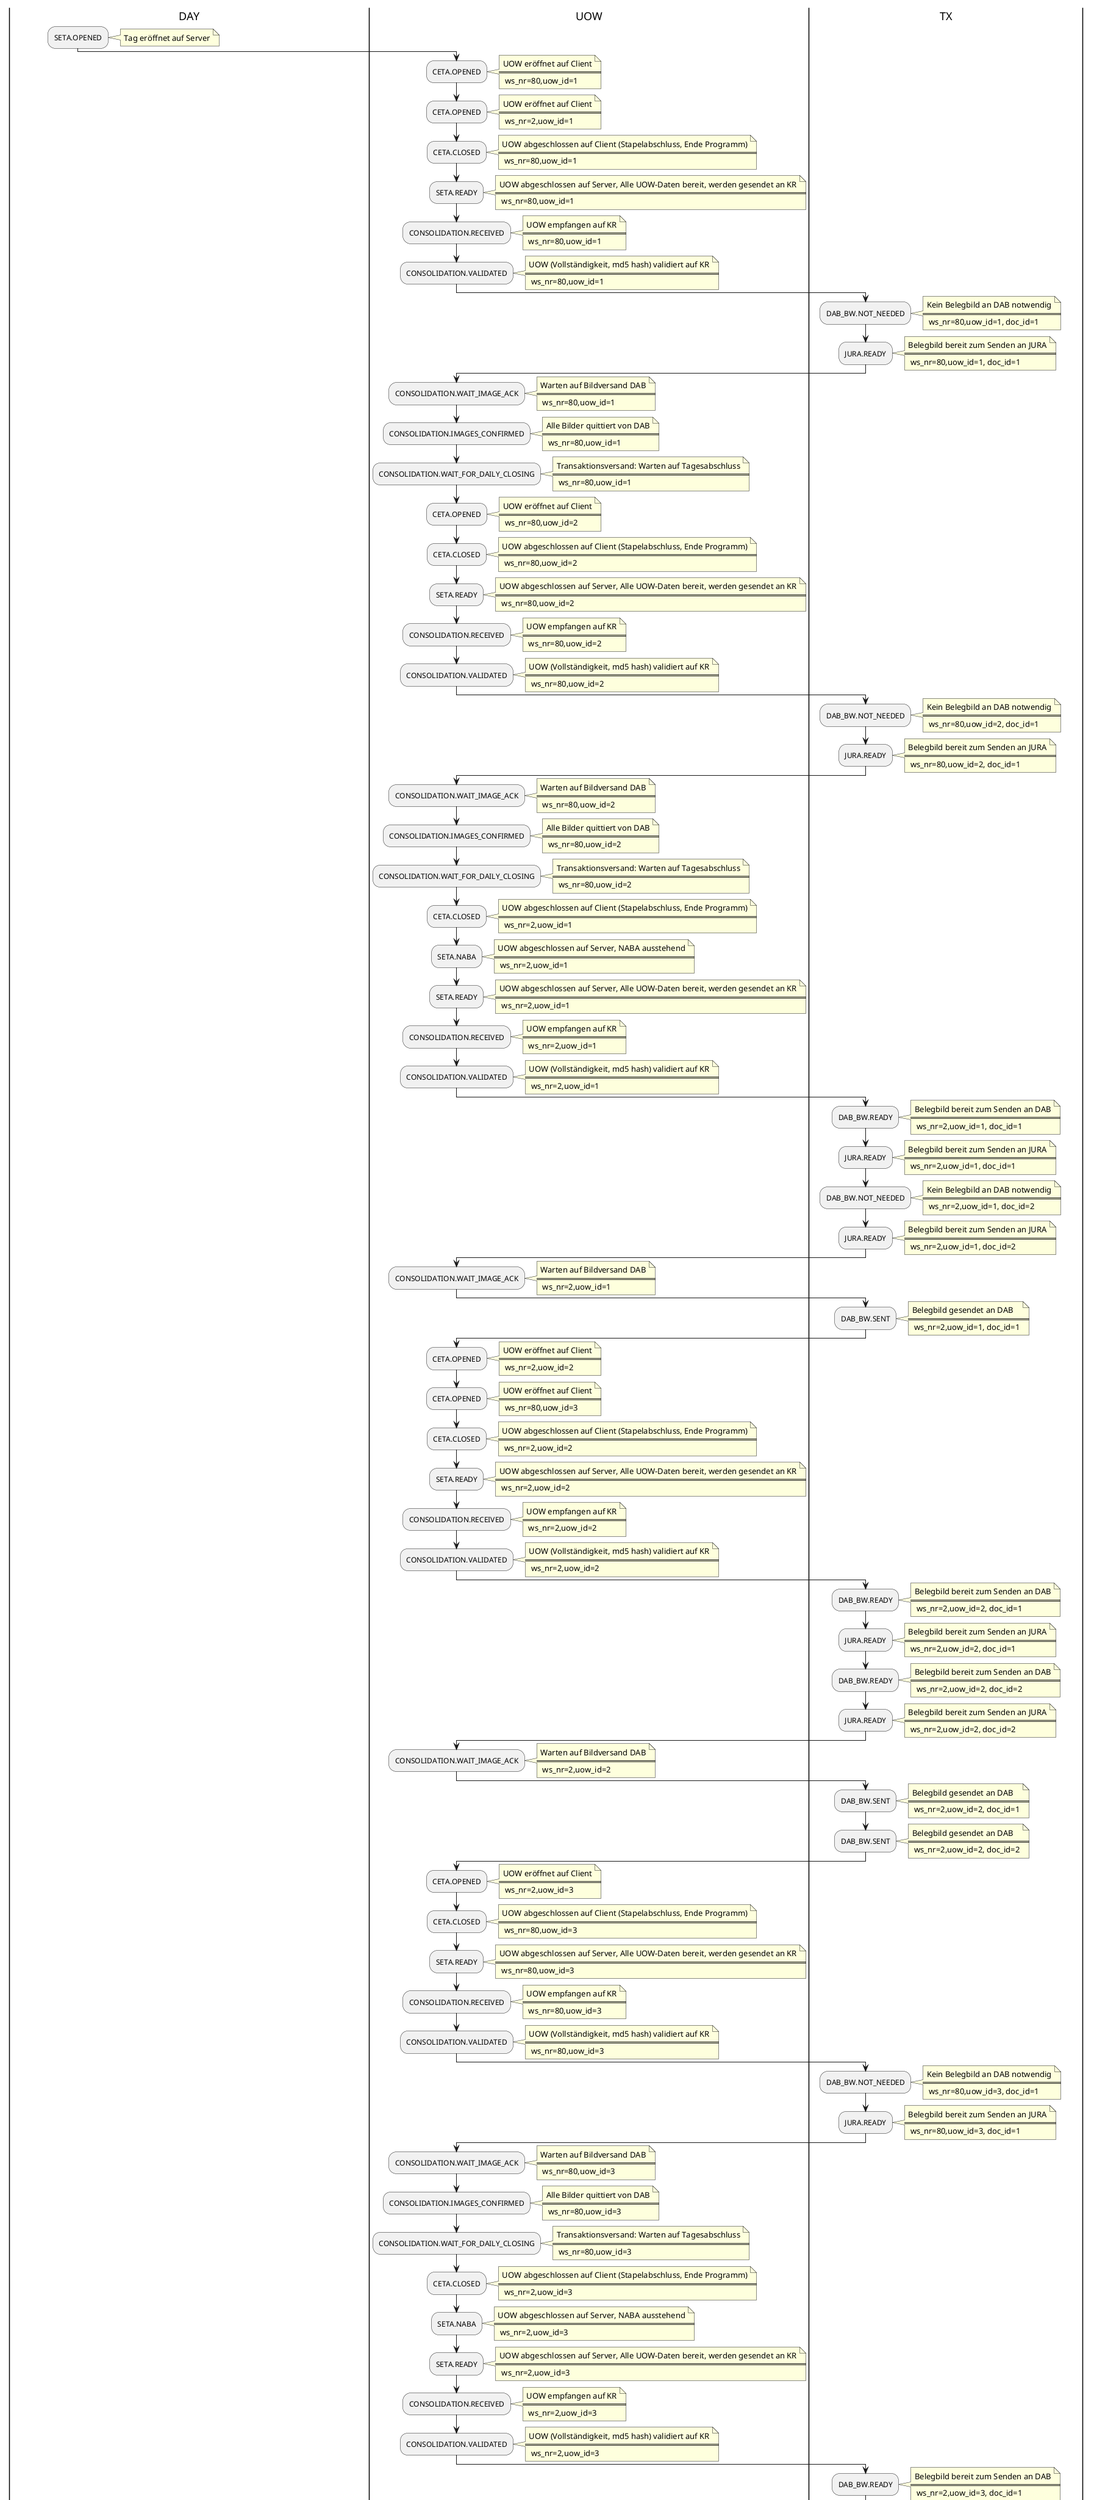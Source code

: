 @startuml
|DAY|
:SETA.OPENED;
note right
  Tag eröffnet auf Server
end note
|UOW|
:CETA.OPENED;
note right
  UOW eröffnet auf Client
  ====
   ws_nr=80,uow_id=1
end note
|UOW|
:CETA.OPENED;
note right
  UOW eröffnet auf Client
  ====
   ws_nr=2,uow_id=1
end note
|UOW|
:CETA.CLOSED;
note right
  UOW abgeschlossen auf Client (Stapelabschluss, Ende Programm)
  ====
   ws_nr=80,uow_id=1
end note
|UOW|
:SETA.READY;
note right
  UOW abgeschlossen auf Server, Alle UOW-Daten bereit, werden gesendet an KR
  ====
   ws_nr=80,uow_id=1
end note
|UOW|
:CONSOLIDATION.RECEIVED;
note right
  UOW empfangen auf KR
  ====
   ws_nr=80,uow_id=1
end note
|UOW|
:CONSOLIDATION.VALIDATED;
note right
  UOW (Vollständigkeit, md5 hash) validiert auf KR
  ====
   ws_nr=80,uow_id=1
end note
|TX|
:DAB_BW.NOT_NEEDED;
note right
  Kein Belegbild an DAB notwendig
  ====
   ws_nr=80,uow_id=1, doc_id=1
end note
|TX|
:JURA.READY;
note right
  Belegbild bereit zum Senden an JURA
  ====
   ws_nr=80,uow_id=1, doc_id=1
end note
|UOW|
:CONSOLIDATION.WAIT_IMAGE_ACK;
note right
  Warten auf Bildversand DAB
  ====
   ws_nr=80,uow_id=1
end note
|UOW|
:CONSOLIDATION.IMAGES_CONFIRMED;
note right
  Alle Bilder quittiert von DAB
  ====
   ws_nr=80,uow_id=1
end note
|UOW|
:CONSOLIDATION.WAIT_FOR_DAILY_CLOSING;
note right
  Transaktionsversand: Warten auf Tagesabschluss
  ====
   ws_nr=80,uow_id=1
end note
|UOW|
:CETA.OPENED;
note right
  UOW eröffnet auf Client
  ====
   ws_nr=80,uow_id=2
end note
|UOW|
:CETA.CLOSED;
note right
  UOW abgeschlossen auf Client (Stapelabschluss, Ende Programm)
  ====
   ws_nr=80,uow_id=2
end note
|UOW|
:SETA.READY;
note right
  UOW abgeschlossen auf Server, Alle UOW-Daten bereit, werden gesendet an KR
  ====
   ws_nr=80,uow_id=2
end note
|UOW|
:CONSOLIDATION.RECEIVED;
note right
  UOW empfangen auf KR
  ====
   ws_nr=80,uow_id=2
end note
|UOW|
:CONSOLIDATION.VALIDATED;
note right
  UOW (Vollständigkeit, md5 hash) validiert auf KR
  ====
   ws_nr=80,uow_id=2
end note
|TX|
:DAB_BW.NOT_NEEDED;
note right
  Kein Belegbild an DAB notwendig
  ====
   ws_nr=80,uow_id=2, doc_id=1
end note
|TX|
:JURA.READY;
note right
  Belegbild bereit zum Senden an JURA
  ====
   ws_nr=80,uow_id=2, doc_id=1
end note
|UOW|
:CONSOLIDATION.WAIT_IMAGE_ACK;
note right
  Warten auf Bildversand DAB
  ====
   ws_nr=80,uow_id=2
end note
|UOW|
:CONSOLIDATION.IMAGES_CONFIRMED;
note right
  Alle Bilder quittiert von DAB
  ====
   ws_nr=80,uow_id=2
end note
|UOW|
:CONSOLIDATION.WAIT_FOR_DAILY_CLOSING;
note right
  Transaktionsversand: Warten auf Tagesabschluss
  ====
   ws_nr=80,uow_id=2
end note
|UOW|
:CETA.CLOSED;
note right
  UOW abgeschlossen auf Client (Stapelabschluss, Ende Programm)
  ====
   ws_nr=2,uow_id=1
end note
|UOW|
:SETA.NABA;
note right
  UOW abgeschlossen auf Server, NABA ausstehend
  ====
   ws_nr=2,uow_id=1
end note
|UOW|
:SETA.READY;
note right
  UOW abgeschlossen auf Server, Alle UOW-Daten bereit, werden gesendet an KR
  ====
   ws_nr=2,uow_id=1
end note
|UOW|
:CONSOLIDATION.RECEIVED;
note right
  UOW empfangen auf KR
  ====
   ws_nr=2,uow_id=1
end note
|UOW|
:CONSOLIDATION.VALIDATED;
note right
  UOW (Vollständigkeit, md5 hash) validiert auf KR
  ====
   ws_nr=2,uow_id=1
end note
|TX|
:DAB_BW.READY;
note right
  Belegbild bereit zum Senden an DAB
  ====
   ws_nr=2,uow_id=1, doc_id=1
end note
|TX|
:JURA.READY;
note right
  Belegbild bereit zum Senden an JURA
  ====
   ws_nr=2,uow_id=1, doc_id=1
end note
|TX|
:DAB_BW.NOT_NEEDED;
note right
  Kein Belegbild an DAB notwendig
  ====
   ws_nr=2,uow_id=1, doc_id=2
end note
|TX|
:JURA.READY;
note right
  Belegbild bereit zum Senden an JURA
  ====
   ws_nr=2,uow_id=1, doc_id=2
end note
|UOW|
:CONSOLIDATION.WAIT_IMAGE_ACK;
note right
  Warten auf Bildversand DAB
  ====
   ws_nr=2,uow_id=1
end note
|TX|
:DAB_BW.SENT;
note right
  Belegbild gesendet an DAB
  ====
   ws_nr=2,uow_id=1, doc_id=1
end note
|UOW|
:CETA.OPENED;
note right
  UOW eröffnet auf Client
  ====
   ws_nr=2,uow_id=2
end note
|UOW|
:CETA.OPENED;
note right
  UOW eröffnet auf Client
  ====
   ws_nr=80,uow_id=3
end note
|UOW|
:CETA.CLOSED;
note right
  UOW abgeschlossen auf Client (Stapelabschluss, Ende Programm)
  ====
   ws_nr=2,uow_id=2
end note
|UOW|
:SETA.READY;
note right
  UOW abgeschlossen auf Server, Alle UOW-Daten bereit, werden gesendet an KR
  ====
   ws_nr=2,uow_id=2
end note
|UOW|
:CONSOLIDATION.RECEIVED;
note right
  UOW empfangen auf KR
  ====
   ws_nr=2,uow_id=2
end note
|UOW|
:CONSOLIDATION.VALIDATED;
note right
  UOW (Vollständigkeit, md5 hash) validiert auf KR
  ====
   ws_nr=2,uow_id=2
end note
|TX|
:DAB_BW.READY;
note right
  Belegbild bereit zum Senden an DAB
  ====
   ws_nr=2,uow_id=2, doc_id=1
end note
|TX|
:JURA.READY;
note right
  Belegbild bereit zum Senden an JURA
  ====
   ws_nr=2,uow_id=2, doc_id=1
end note
|TX|
:DAB_BW.READY;
note right
  Belegbild bereit zum Senden an DAB
  ====
   ws_nr=2,uow_id=2, doc_id=2
end note
|TX|
:JURA.READY;
note right
  Belegbild bereit zum Senden an JURA
  ====
   ws_nr=2,uow_id=2, doc_id=2
end note
|UOW|
:CONSOLIDATION.WAIT_IMAGE_ACK;
note right
  Warten auf Bildversand DAB
  ====
   ws_nr=2,uow_id=2
end note
|TX|
:DAB_BW.SENT;
note right
  Belegbild gesendet an DAB
  ====
   ws_nr=2,uow_id=2, doc_id=1
end note
|TX|
:DAB_BW.SENT;
note right
  Belegbild gesendet an DAB
  ====
   ws_nr=2,uow_id=2, doc_id=2
end note
|UOW|
:CETA.OPENED;
note right
  UOW eröffnet auf Client
  ====
   ws_nr=2,uow_id=3
end note
|UOW|
:CETA.CLOSED;
note right
  UOW abgeschlossen auf Client (Stapelabschluss, Ende Programm)
  ====
   ws_nr=80,uow_id=3
end note
|UOW|
:SETA.READY;
note right
  UOW abgeschlossen auf Server, Alle UOW-Daten bereit, werden gesendet an KR
  ====
   ws_nr=80,uow_id=3
end note
|UOW|
:CONSOLIDATION.RECEIVED;
note right
  UOW empfangen auf KR
  ====
   ws_nr=80,uow_id=3
end note
|UOW|
:CONSOLIDATION.VALIDATED;
note right
  UOW (Vollständigkeit, md5 hash) validiert auf KR
  ====
   ws_nr=80,uow_id=3
end note
|TX|
:DAB_BW.NOT_NEEDED;
note right
  Kein Belegbild an DAB notwendig
  ====
   ws_nr=80,uow_id=3, doc_id=1
end note
|TX|
:JURA.READY;
note right
  Belegbild bereit zum Senden an JURA
  ====
   ws_nr=80,uow_id=3, doc_id=1
end note
|UOW|
:CONSOLIDATION.WAIT_IMAGE_ACK;
note right
  Warten auf Bildversand DAB
  ====
   ws_nr=80,uow_id=3
end note
|UOW|
:CONSOLIDATION.IMAGES_CONFIRMED;
note right
  Alle Bilder quittiert von DAB
  ====
   ws_nr=80,uow_id=3
end note
|UOW|
:CONSOLIDATION.WAIT_FOR_DAILY_CLOSING;
note right
  Transaktionsversand: Warten auf Tagesabschluss
  ====
   ws_nr=80,uow_id=3
end note
|UOW|
:CETA.CLOSED;
note right
  UOW abgeschlossen auf Client (Stapelabschluss, Ende Programm)
  ====
   ws_nr=2,uow_id=3
end note
|UOW|
:SETA.NABA;
note right
  UOW abgeschlossen auf Server, NABA ausstehend
  ====
   ws_nr=2,uow_id=3
end note
|UOW|
:SETA.READY;
note right
  UOW abgeschlossen auf Server, Alle UOW-Daten bereit, werden gesendet an KR
  ====
   ws_nr=2,uow_id=3
end note
|UOW|
:CONSOLIDATION.RECEIVED;
note right
  UOW empfangen auf KR
  ====
   ws_nr=2,uow_id=3
end note
|UOW|
:CONSOLIDATION.VALIDATED;
note right
  UOW (Vollständigkeit, md5 hash) validiert auf KR
  ====
   ws_nr=2,uow_id=3
end note
|TX|
:DAB_BW.READY;
note right
  Belegbild bereit zum Senden an DAB
  ====
   ws_nr=2,uow_id=3, doc_id=1
end note
|TX|
:JURA.READY;
note right
  Belegbild bereit zum Senden an JURA
  ====
   ws_nr=2,uow_id=3, doc_id=1
end note
|TX|
:DAB_BW.READY;
note right
  Belegbild bereit zum Senden an DAB
  ====
   ws_nr=2,uow_id=3, doc_id=2
end note
|TX|
:JURA.READY;
note right
  Belegbild bereit zum Senden an JURA
  ====
   ws_nr=2,uow_id=3, doc_id=2
end note
|UOW|
:CONSOLIDATION.WAIT_IMAGE_ACK;
note right
  Warten auf Bildversand DAB
  ====
   ws_nr=2,uow_id=3
end note
|TX|
:DAB_BW.SENT;
note right
  Belegbild gesendet an DAB
  ====
   ws_nr=2,uow_id=3, doc_id=1
end note
|TX|
:DAB_BW.SENT;
note right
  Belegbild gesendet an DAB
  ====
   ws_nr=2,uow_id=3, doc_id=2
end note
|UOW|
:CETA.OPENED;
note right
  UOW eröffnet auf Client
  ====
   ws_nr=2,uow_id=4
end note
|UOW|
:CETA.OPENED;
note right
  UOW eröffnet auf Client
  ====
   ws_nr=2,uow_id=301
end note
|UOW|
:CETA.CLOSED;
note right
  UOW abgeschlossen auf Client (Stapelabschluss, Ende Programm)
  ====
   ws_nr=2,uow_id=501
end note
|UOW|
:CETA.OPENED;
note right
  UOW eröffnet auf Client
  ====
   ws_nr=2,uow_id=501
end note
|UOW|
:SETA.READY;
note right
  UOW abgeschlossen auf Server, Alle UOW-Daten bereit, werden gesendet an KR
  ====
   ws_nr=2,uow_id=501
end note
|UOW|
:CONSOLIDATION.RECEIVED;
note right
  UOW empfangen auf KR
  ====
   ws_nr=2,uow_id=501
end note
|UOW|
:CONSOLIDATION.VALIDATED;
note right
  UOW (Vollständigkeit, md5 hash) validiert auf KR
  ====
   ws_nr=2,uow_id=501
end note
|TX|
:DAB_URGENT_BW.READY;
note right
  Belegbild bereit zum Senden an DAB
  ====
   ws_nr=2,uow_id=501, doc_id=2
end note
|TX|
:DAB_URGENT_GRAY.READY;
note right
  Belegbild bereit zum Senden an DAB
  ====
   ws_nr=2,uow_id=501, doc_id=2
end note
|TX|
:JURA.READY;
note right
  Belegbild bereit zum Senden an JURA
  ====
   ws_nr=2,uow_id=501, doc_id=2
end note
|UOW|
:CONSOLIDATION.WAIT_IMAGE_ACK;
note right
  Warten auf Bildversand DAB
  ====
   ws_nr=2,uow_id=501
end note
|TX|
:DAB_URGENT_BW.SENT;
note right
  Belegbild gesendet an DAB
  ====
   ws_nr=2,uow_id=501, doc_id=2
end note
|TX|
:DAB_URGENT_GRAY.SENT;
note right
  Belegbild gesendet an DAB
  ====
   ws_nr=2,uow_id=501, doc_id=2
end note
|UOW|
:CETA.CLOSED;
note right
  UOW abgeschlossen auf Client (Stapelabschluss, Ende Programm)
  ====
   ws_nr=2,uow_id=4
end note
|UOW|
:CETA.CLOSED;
note right
  UOW abgeschlossen auf Client (Stapelabschluss, Ende Programm)
  ====
   ws_nr=2,uow_id=301
end note
|UOW|
:SETA.READY;
note right
  UOW abgeschlossen auf Server, Alle UOW-Daten bereit, werden gesendet an KR
  ====
   ws_nr=2,uow_id=4
end note
|UOW|
:SETA.READY;
note right
  UOW abgeschlossen auf Server, Alle UOW-Daten bereit, werden gesendet an KR
  ====
   ws_nr=2,uow_id=301
end note
|UOW|
:CONSOLIDATION.RECEIVED;
note right
  UOW empfangen auf KR
  ====
   ws_nr=2,uow_id=4
end note
|UOW|
:CONSOLIDATION.RECEIVED;
note right
  UOW empfangen auf KR
  ====
   ws_nr=2,uow_id=301
end note
|UOW|
:CONSOLIDATION.VALIDATED;
note right
  UOW (Vollständigkeit, md5 hash) validiert auf KR
  ====
   ws_nr=2,uow_id=4
end note
|UOW|
:CONSOLIDATION.VALIDATED;
note right
  UOW (Vollständigkeit, md5 hash) validiert auf KR
  ====
   ws_nr=2,uow_id=301
end note
|TX|
:DAB_BW.READY;
note right
  Belegbild bereit zum Senden an DAB
  ====
   ws_nr=2,uow_id=4, doc_id=1
end note
|TX|
:JURA.READY;
note right
  Belegbild bereit zum Senden an JURA
  ====
   ws_nr=2,uow_id=4, doc_id=1
end note
|TX|
:DAB_BW.READY;
note right
  Belegbild bereit zum Senden an DAB
  ====
   ws_nr=2,uow_id=4, doc_id=2
end note
|TX|
:JURA.READY;
note right
  Belegbild bereit zum Senden an JURA
  ====
   ws_nr=2,uow_id=4, doc_id=2
end note
|UOW|
:CONSOLIDATION.WAIT_IMAGE_ACK;
note right
  Warten auf Bildversand DAB
  ====
   ws_nr=2,uow_id=4
end note
|TX|
:DAB_BW.READY;
note right
  Belegbild bereit zum Senden an DAB
  ====
   ws_nr=2,uow_id=301, doc_id=2
end note
|TX|
:DAB_GRAY.READY;
note right
  Belegbild bereit zum Senden an DAB
  ====
   ws_nr=2,uow_id=301, doc_id=2
end note
|TX|
:JURA.NOT_NEEDED;
note right
  Kein Belegbild an JURA notwendig
  ====
   ws_nr=2,uow_id=301, doc_id=2
end note
|UOW|
:CONSOLIDATION.WAIT_IMAGE_ACK;
note right
  Warten auf Bildversand DAB
  ====
   ws_nr=2,uow_id=301
end note
|TX|
:DAB_GRAY.SENT;
note right
  Belegbild gesendet an DAB
  ====
   ws_nr=2,uow_id=301, doc_id=2
end note
|TX|
:DAB_BW.SENT;
note right
  Belegbild gesendet an DAB
  ====
   ws_nr=2,uow_id=4, doc_id=1
end note
|TX|
:DAB_BW.SENT;
note right
  Belegbild gesendet an DAB
  ====
   ws_nr=2,uow_id=4, doc_id=2
end note
|TX|
:DAB_BW.SENT;
note right
  Belegbild gesendet an DAB
  ====
   ws_nr=2,uow_id=301, doc_id=2
end note
|UOW|
:SETA.OPENED;
note right
  UOW eröffnet auf Server
  ====
   ws_nr=2,uow_id=701
end note
|UOW|
:CETA.OPENED;
note right
  UOW eröffnet auf Client
  ====
   ws_nr=80,uow_id=4
end note
|UOW|
:CETA.OPENED;
note right
  UOW eröffnet auf Client
  ====
   ws_nr=2,uow_id=5
end note
|TX|
:DAB_URGENT_BW.ACKD;
note right
  Belegbild von DAB quittiert
  ====
   ws_nr=2,uow_id=501, doc_id=2
end note
|TX|
:DAB_URGENT_GRAY.ACKD;
note right
  Belegbild von DAB quittiert
  ====
   ws_nr=2,uow_id=501, doc_id=2
end note
|UOW|
:CONSOLIDATION.IMAGES_CONFIRMED;
note right
  Alle Bilder quittiert von DAB
  ====
   ws_nr=2,uow_id=501
end note
|UOW|
:CONSOLIDATION.CREATE_PAYMENTS;
note right
  Bereit für Transaktionsversand ISYMV/FORZA
  ====
   ws_nr=2,uow_id=501
end note
|UOW|
:ISYMV.SEND_UOW;
note right
  Payments für UOW bereit zum Senden
  ====
   ws_nr=2,uow_id=501
end note
|UOW|
:CONSOLIDATION.WAIT_FOR_PAYMENT_ACK;
note right
  Warten auf Quittierung von FORZA / ISYMV
  ====
   ws_nr=2,uow_id=501
end note
|UOW|
:CETA.OPENED;
note right
  UOW eröffnet auf Client
  ====
   ws_nr=2,uow_id=302
end note
|TX|
:DAB_BW.ACKD;
note right
  Belegbild von DAB quittiert
  ====
   ws_nr=2,uow_id=2, doc_id=1
end note
|TX|
:DAB_BW.ACKD;
note right
  Belegbild von DAB quittiert
  ====
   ws_nr=2,uow_id=2, doc_id=1
end note
|TX|
:DAB_BW.ACKD;
note right
  Belegbild von DAB quittiert
  ====
   ws_nr=2,uow_id=2, doc_id=2
end note
|TX|
:DAB_BW.ACKD;
note right
  Belegbild von DAB quittiert
  ====
   ws_nr=2,uow_id=2, doc_id=2
end note
|TX|
:DAB_BW.ACKD;
note right
  Belegbild von DAB quittiert
  ====
   ws_nr=2,uow_id=301, doc_id=2
end note
|TX|
:DAB_BW.ACKD;
note right
  Belegbild von DAB quittiert
  ====
   ws_nr=2,uow_id=301, doc_id=2
end note
|TX|
:DAB_BW.ACKD;
note right
  Belegbild von DAB quittiert
  ====
   ws_nr=2,uow_id=4, doc_id=1
end note
|TX|
:DAB_BW.ACKD;
note right
  Belegbild von DAB quittiert
  ====
   ws_nr=2,uow_id=4, doc_id=1
end note
|TX|
:DAB_BW.ACKD;
note right
  Belegbild von DAB quittiert
  ====
   ws_nr=2,uow_id=4, doc_id=2
end note
|TX|
:DAB_BW.ACKD;
note right
  Belegbild von DAB quittiert
  ====
   ws_nr=2,uow_id=4, doc_id=2
end note
|TX|
:DAB_GRAY.ACKD;
note right
  Belegbild von DAB quittiert
  ====
   ws_nr=2,uow_id=301, doc_id=2
end note
|TX|
:DAB_BW.ACKD;
note right
  Belegbild von DAB quittiert
  ====
   ws_nr=2,uow_id=3, doc_id=1
end note
|TX|
:DAB_BW.ACKD;
note right
  Belegbild von DAB quittiert
  ====
   ws_nr=2,uow_id=3, doc_id=1
end note
|TX|
:DAB_BW.ACKD;
note right
  Belegbild von DAB quittiert
  ====
   ws_nr=2,uow_id=3, doc_id=2
end note
|TX|
:DAB_BW.ACKD;
note right
  Belegbild von DAB quittiert
  ====
   ws_nr=2,uow_id=3, doc_id=2
end note
|TX|
:DAB_BW.ACKD;
note right
  Belegbild von DAB quittiert
  ====
   ws_nr=2,uow_id=1, doc_id=1
end note
|TX|
:DAB_BW.ACKD;
note right
  Belegbild von DAB quittiert
  ====
   ws_nr=2,uow_id=1, doc_id=1
end note
|UOW|
:ISYMV.SENT;
note right
  Buchungsfile für UOW verschickt
  ====
   ws_nr=2,uow_id=501
end note
|UOW|
:CONSOLIDATION.IMAGES_CONFIRMED;
note right
  Alle Bilder quittiert von DAB
  ====
   ws_nr=2,uow_id=1
end note
|UOW|
:CONSOLIDATION.WAIT_FOR_DAILY_CLOSING;
note right
  Transaktionsversand: Warten auf Tagesabschluss
  ====
   ws_nr=2,uow_id=1
end note
|UOW|
:CONSOLIDATION.IMAGES_CONFIRMED;
note right
  Alle Bilder quittiert von DAB
  ====
   ws_nr=2,uow_id=2
end note
|UOW|
:CONSOLIDATION.WAIT_FOR_DAILY_CLOSING;
note right
  Transaktionsversand: Warten auf Tagesabschluss
  ====
   ws_nr=2,uow_id=2
end note
|UOW|
:CONSOLIDATION.IMAGES_CONFIRMED;
note right
  Alle Bilder quittiert von DAB
  ====
   ws_nr=2,uow_id=3
end note
|UOW|
:CONSOLIDATION.WAIT_FOR_DAILY_CLOSING;
note right
  Transaktionsversand: Warten auf Tagesabschluss
  ====
   ws_nr=2,uow_id=3
end note
|UOW|
:CONSOLIDATION.IMAGES_CONFIRMED;
note right
  Alle Bilder quittiert von DAB
  ====
   ws_nr=2,uow_id=4
end note
|UOW|
:CONSOLIDATION.WAIT_FOR_DAILY_CLOSING;
note right
  Transaktionsversand: Warten auf Tagesabschluss
  ====
   ws_nr=2,uow_id=4
end note
|UOW|
:CONSOLIDATION.IMAGES_CONFIRMED;
note right
  Alle Bilder quittiert von DAB
  ====
   ws_nr=2,uow_id=301
end note
|UOW|
:CONSOLIDATION.WAIT_FOR_DAILY_CLOSING;
note right
  Transaktionsversand: Warten auf Tagesabschluss
  ====
   ws_nr=2,uow_id=301
end note
|UOW|
:CETA.CLOSED;
note right
  UOW abgeschlossen auf Client (Stapelabschluss, Ende Programm)
  ====
   ws_nr=2,uow_id=502
end note
|UOW|
:CETA.OPENED;
note right
  UOW eröffnet auf Client
  ====
   ws_nr=2,uow_id=502
end note
|UOW|
:SETA.READY;
note right
  UOW abgeschlossen auf Server, Alle UOW-Daten bereit, werden gesendet an KR
  ====
   ws_nr=2,uow_id=502
end note
|UOW|
:CONSOLIDATION.RECEIVED;
note right
  UOW empfangen auf KR
  ====
   ws_nr=2,uow_id=502
end note
|UOW|
:CONSOLIDATION.VALIDATED;
note right
  UOW (Vollständigkeit, md5 hash) validiert auf KR
  ====
   ws_nr=2,uow_id=502
end note
|TX|
:DAB_URGENT_BW.READY;
note right
  Belegbild bereit zum Senden an DAB
  ====
   ws_nr=2,uow_id=502, doc_id=2
end note
|TX|
:DAB_URGENT_GRAY.READY;
note right
  Belegbild bereit zum Senden an DAB
  ====
   ws_nr=2,uow_id=502, doc_id=2
end note
|TX|
:JURA.READY;
note right
  Belegbild bereit zum Senden an JURA
  ====
   ws_nr=2,uow_id=502, doc_id=2
end note
|UOW|
:CONSOLIDATION.WAIT_IMAGE_ACK;
note right
  Warten auf Bildversand DAB
  ====
   ws_nr=2,uow_id=502
end note
|TX|
:DAB_URGENT_BW.SENT;
note right
  Belegbild gesendet an DAB
  ====
   ws_nr=2,uow_id=502, doc_id=2
end note
|TX|
:DAB_URGENT_GRAY.SENT;
note right
  Belegbild gesendet an DAB
  ====
   ws_nr=2,uow_id=502, doc_id=2
end note
|TX|
:DAB_URGENT_BW.ACKD;
note right
  Belegbild von DAB quittiert
  ====
   ws_nr=2,uow_id=502, doc_id=2
end note
|TX|
:DAB_URGENT_GRAY.ACKD;
note right
  Belegbild von DAB quittiert
  ====
   ws_nr=2,uow_id=502, doc_id=2
end note
|UOW|
:CONSOLIDATION.IMAGES_CONFIRMED;
note right
  Alle Bilder quittiert von DAB
  ====
   ws_nr=2,uow_id=502
end note
|UOW|
:CONSOLIDATION.CREATE_PAYMENTS;
note right
  Bereit für Transaktionsversand ISYMV/FORZA
  ====
   ws_nr=2,uow_id=502
end note
|UOW|
:ISYMV.SEND_UOW;
note right
  Payments für UOW bereit zum Senden
  ====
   ws_nr=2,uow_id=502
end note
|UOW|
:CONSOLIDATION.WAIT_FOR_PAYMENT_ACK;
note right
  Warten auf Quittierung von FORZA / ISYMV
  ====
   ws_nr=2,uow_id=502
end note
|UOW|
:ISYMV.SENT;
note right
  Buchungsfile für UOW verschickt
  ====
   ws_nr=2,uow_id=502
end note
|UOW|
:CETA.OPENED;
note right
  UOW eröffnet auf Client
  ====
   ws_nr=2,uow_id=503
end note
|UOW|
:CETA.CLOSED;
note right
  UOW abgeschlossen auf Client (Stapelabschluss, Ende Programm)
  ====
   ws_nr=2,uow_id=503
end note
|UOW|
:SETA.READY;
note right
  UOW abgeschlossen auf Server, Alle UOW-Daten bereit, werden gesendet an KR
  ====
   ws_nr=2,uow_id=503
end note
|UOW|
:CONSOLIDATION.RECEIVED;
note right
  UOW empfangen auf KR
  ====
   ws_nr=2,uow_id=503
end note
|UOW|
:CONSOLIDATION.VALIDATED;
note right
  UOW (Vollständigkeit, md5 hash) validiert auf KR
  ====
   ws_nr=2,uow_id=503
end note
|TX|
:DAB_URGENT_BW.READY;
note right
  Belegbild bereit zum Senden an DAB
  ====
   ws_nr=2,uow_id=503, doc_id=2
end note
|TX|
:DAB_URGENT_GRAY.READY;
note right
  Belegbild bereit zum Senden an DAB
  ====
   ws_nr=2,uow_id=503, doc_id=2
end note
|TX|
:JURA.READY;
note right
  Belegbild bereit zum Senden an JURA
  ====
   ws_nr=2,uow_id=503, doc_id=2
end note
|UOW|
:CONSOLIDATION.WAIT_IMAGE_ACK;
note right
  Warten auf Bildversand DAB
  ====
   ws_nr=2,uow_id=503
end note
|TX|
:DAB_URGENT_BW.SENT;
note right
  Belegbild gesendet an DAB
  ====
   ws_nr=2,uow_id=503, doc_id=2
end note
|TX|
:DAB_URGENT_GRAY.SENT;
note right
  Belegbild gesendet an DAB
  ====
   ws_nr=2,uow_id=503, doc_id=2
end note
|UOW|
:CETA.CLOSED;
note right
  UOW abgeschlossen auf Client (Stapelabschluss, Ende Programm)
  ====
   ws_nr=2,uow_id=5
end note
|TX|
:DAB_URGENT_GRAY.ACKD;
note right
  Belegbild von DAB quittiert
  ====
   ws_nr=2,uow_id=503, doc_id=2
end note
|TX|
:DAB_URGENT_BW.ACKD;
note right
  Belegbild von DAB quittiert
  ====
   ws_nr=2,uow_id=503, doc_id=2
end note
|UOW|
:CONSOLIDATION.IMAGES_CONFIRMED;
note right
  Alle Bilder quittiert von DAB
  ====
   ws_nr=2,uow_id=503
end note
|UOW|
:CONSOLIDATION.CREATE_PAYMENTS;
note right
  Bereit für Transaktionsversand ISYMV/FORZA
  ====
   ws_nr=2,uow_id=503
end note
|UOW|
:ISYMV.SEND_UOW;
note right
  Payments für UOW bereit zum Senden
  ====
   ws_nr=2,uow_id=503
end note
|UOW|
:CONSOLIDATION.WAIT_FOR_PAYMENT_ACK;
note right
  Warten auf Quittierung von FORZA / ISYMV
  ====
   ws_nr=2,uow_id=503
end note
|UOW|
:CETA.CLOSED;
note right
  UOW abgeschlossen auf Client (Stapelabschluss, Ende Programm)
  ====
   ws_nr=2,uow_id=302
end note
|UOW|
:CETA.CLOSED;
note right
  UOW abgeschlossen auf Client (Stapelabschluss, Ende Programm)
  ====
   ws_nr=2,uow_id=701
end note
|UOW|
:ISYMV.SENT;
note right
  Buchungsfile für UOW verschickt
  ====
   ws_nr=2,uow_id=503
end note
|UOW|
:SETA.READY;
note right
  UOW abgeschlossen auf Server, Alle UOW-Daten bereit, werden gesendet an KR
  ====
   ws_nr=2,uow_id=5
end note
|UOW|
:SETA.READY;
note right
  UOW abgeschlossen auf Server, Alle UOW-Daten bereit, werden gesendet an KR
  ====
   ws_nr=2,uow_id=302
end note
|UOW|
:SETA.READY;
note right
  UOW abgeschlossen auf Server, Alle UOW-Daten bereit, werden gesendet an KR
  ====
   ws_nr=2,uow_id=701
end note
|UOW|
:CONSOLIDATION.RECEIVED;
note right
  UOW empfangen auf KR
  ====
   ws_nr=2,uow_id=5
end note
|UOW|
:CONSOLIDATION.RECEIVED;
note right
  UOW empfangen auf KR
  ====
   ws_nr=2,uow_id=302
end note
|UOW|
:CONSOLIDATION.RECEIVED;
note right
  UOW empfangen auf KR
  ====
   ws_nr=2,uow_id=701
end note
|UOW|
:CONSOLIDATION.VALIDATED;
note right
  UOW (Vollständigkeit, md5 hash) validiert auf KR
  ====
   ws_nr=2,uow_id=5
end note
|UOW|
:CONSOLIDATION.VALIDATED;
note right
  UOW (Vollständigkeit, md5 hash) validiert auf KR
  ====
   ws_nr=2,uow_id=302
end note
|UOW|
:CONSOLIDATION.VALIDATED;
note right
  UOW (Vollständigkeit, md5 hash) validiert auf KR
  ====
   ws_nr=2,uow_id=701
end note
|TX|
:DAB_BW.NOT_NEEDED;
note right
  Kein Belegbild an DAB notwendig
  ====
   ws_nr=2,uow_id=5, doc_id=1
end note
|TX|
:JURA.READY;
note right
  Belegbild bereit zum Senden an JURA
  ====
   ws_nr=2,uow_id=5, doc_id=1
end note
|UOW|
:CONSOLIDATION.WAIT_IMAGE_ACK;
note right
  Warten auf Bildversand DAB
  ====
   ws_nr=2,uow_id=5
end note
|TX|
:DAB_BW.READY;
note right
  Belegbild bereit zum Senden an DAB
  ====
   ws_nr=2,uow_id=302, doc_id=2
end note
|TX|
:DAB_GRAY.READY;
note right
  Belegbild bereit zum Senden an DAB
  ====
   ws_nr=2,uow_id=302, doc_id=2
end note
|TX|
:JURA.NOT_NEEDED;
note right
  Kein Belegbild an JURA notwendig
  ====
   ws_nr=2,uow_id=302, doc_id=2
end note
|UOW|
:CONSOLIDATION.WAIT_IMAGE_ACK;
note right
  Warten auf Bildversand DAB
  ====
   ws_nr=2,uow_id=302
end note
|UOW|
:CONSOLIDATION.WAIT_IMAGE_ACK;
note right
  Warten auf Bildversand DAB
  ====
   ws_nr=2,uow_id=701
end note
|TX|
:DAB_GRAY.SENT;
note right
  Belegbild gesendet an DAB
  ====
   ws_nr=2,uow_id=302, doc_id=2
end note
|TX|
:DAB_BW.SENT;
note right
  Belegbild gesendet an DAB
  ====
   ws_nr=2,uow_id=302, doc_id=2
end note
|UOW|
:CONSOLIDATION.IMAGES_CONFIRMED;
note right
  Alle Bilder quittiert von DAB
  ====
   ws_nr=2,uow_id=701
end note
|UOW|
:CONSOLIDATION.WAIT_FOR_DAILY_CLOSING;
note right
  Transaktionsversand: Warten auf Tagesabschluss
  ====
   ws_nr=2,uow_id=701
end note
|TX|
:DAB_BW.ACKD;
note right
  Belegbild von DAB quittiert
  ====
   ws_nr=2,uow_id=302, doc_id=2
end note
|TX|
:DAB_BW.ACKD;
note right
  Belegbild von DAB quittiert
  ====
   ws_nr=2,uow_id=302, doc_id=2
end note
|TX|
:DAB_GRAY.ACKD;
note right
  Belegbild von DAB quittiert
  ====
   ws_nr=2,uow_id=302, doc_id=2
end note
|UOW|
:CONSOLIDATION.IMAGES_CONFIRMED;
note right
  Alle Bilder quittiert von DAB
  ====
   ws_nr=2,uow_id=5
end note
|UOW|
:CONSOLIDATION.WAIT_FOR_DAILY_CLOSING;
note right
  Transaktionsversand: Warten auf Tagesabschluss
  ====
   ws_nr=2,uow_id=5
end note
|UOW|
:CONSOLIDATION.IMAGES_CONFIRMED;
note right
  Alle Bilder quittiert von DAB
  ====
   ws_nr=2,uow_id=302
end note
|UOW|
:CONSOLIDATION.WAIT_FOR_DAILY_CLOSING;
note right
  Transaktionsversand: Warten auf Tagesabschluss
  ====
   ws_nr=2,uow_id=302
end note
|TX|
:JURA.SENT;
note right
  Belegbild an JURA verschickt
  ====
   ws_nr=2,uow_id=1, doc_id=1
end note
|TX|
:JURA.SENT;
note right
  Belegbild an JURA verschickt
  ====
   ws_nr=2,uow_id=1, doc_id=2
end note
|TX|
:JURA.SENT;
note right
  Belegbild an JURA verschickt
  ====
   ws_nr=2,uow_id=2, doc_id=1
end note
|TX|
:JURA.SENT;
note right
  Belegbild an JURA verschickt
  ====
   ws_nr=2,uow_id=2, doc_id=2
end note
|UOW|
:SETA.CLOSED;
note right
  UOW abgeschlossen auf Server
  ====
   ws_nr=80,uow_id=4
end note
|UOW|
:SETA.READY;
note right
  UOW abgeschlossen auf Server, Alle UOW-Daten bereit, werden gesendet an KR
  ====
   ws_nr=80,uow_id=4
end note
|TX|
:JURA.SENT;
note right
  Belegbild an JURA verschickt
  ====
   ws_nr=2,uow_id=3, doc_id=1
end note
|TX|
:JURA.SENT;
note right
  Belegbild an JURA verschickt
  ====
   ws_nr=2,uow_id=3, doc_id=2
end note
|TX|
:JURA.SENT;
note right
  Belegbild an JURA verschickt
  ====
   ws_nr=2,uow_id=4, doc_id=1
end note
|TX|
:JURA.SENT;
note right
  Belegbild an JURA verschickt
  ====
   ws_nr=2,uow_id=4, doc_id=2
end note
|TX|
:JURA.SENT;
note right
  Belegbild an JURA verschickt
  ====
   ws_nr=2,uow_id=5, doc_id=1
end note
|TX|
:JURA.SENT;
note right
  Belegbild an JURA verschickt
  ====
   ws_nr=2,uow_id=501, doc_id=2
end note
|TX|
:JURA.SENT;
note right
  Belegbild an JURA verschickt
  ====
   ws_nr=2,uow_id=502, doc_id=2
end note
|TX|
:JURA.SENT;
note right
  Belegbild an JURA verschickt
  ====
   ws_nr=2,uow_id=503, doc_id=2
end note
|TX|
:JURA.SENT;
note right
  Belegbild an JURA verschickt
  ====
   ws_nr=80,uow_id=1, doc_id=1
end note
|TX|
:JURA.SENT;
note right
  Belegbild an JURA verschickt
  ====
   ws_nr=80,uow_id=2, doc_id=1
end note
|TX|
:JURA.SENT;
note right
  Belegbild an JURA verschickt
  ====
   ws_nr=80,uow_id=3, doc_id=1
end note
|UOW|
:CONSOLIDATION.RECEIVED;
note right
  UOW empfangen auf KR
  ====
   ws_nr=80,uow_id=4
end note
|UOW|
:CONSOLIDATION.VALIDATED;
note right
  UOW (Vollständigkeit, md5 hash) validiert auf KR
  ====
   ws_nr=80,uow_id=4
end note
|TX|
:DAB_BW.READY;
note right
  Belegbild bereit zum Senden an DAB
  ====
   ws_nr=80,uow_id=4, doc_id=1
end note
|TX|
:JURA.READY;
note right
  Belegbild bereit zum Senden an JURA
  ====
   ws_nr=80,uow_id=4, doc_id=1
end note
|TX|
:DAB_BW.READY;
note right
  Belegbild bereit zum Senden an DAB
  ====
   ws_nr=80,uow_id=4, doc_id=2
end note
|TX|
:JURA.READY;
note right
  Belegbild bereit zum Senden an JURA
  ====
   ws_nr=80,uow_id=4, doc_id=2
end note
|UOW|
:CONSOLIDATION.WAIT_IMAGE_ACK;
note right
  Warten auf Bildversand DAB
  ====
   ws_nr=80,uow_id=4
end note
|TX|
:DAB_BW.SENT;
note right
  Belegbild gesendet an DAB
  ====
   ws_nr=80,uow_id=4, doc_id=1
end note
|TX|
:DAB_BW.SENT;
note right
  Belegbild gesendet an DAB
  ====
   ws_nr=80,uow_id=4, doc_id=2
end note
|TX|
:JURA.SENT;
note right
  Belegbild an JURA verschickt
  ====
   ws_nr=80,uow_id=4, doc_id=1
end note
|TX|
:JURA.SENT;
note right
  Belegbild an JURA verschickt
  ====
   ws_nr=80,uow_id=4, doc_id=2
end note
|TX|
:DAB_BW.ACKD;
note right
  Belegbild von DAB quittiert
  ====
   ws_nr=80,uow_id=4, doc_id=1
end note
|TX|
:DAB_BW.ACKD;
note right
  Belegbild von DAB quittiert
  ====
   ws_nr=80,uow_id=4, doc_id=1
end note
|TX|
:DAB_BW.ACKD;
note right
  Belegbild von DAB quittiert
  ====
   ws_nr=80,uow_id=4, doc_id=2
end note
|TX|
:DAB_BW.ACKD;
note right
  Belegbild von DAB quittiert
  ====
   ws_nr=80,uow_id=4, doc_id=2
end note
|UOW|
:CONSOLIDATION.IMAGES_CONFIRMED;
note right
  Alle Bilder quittiert von DAB
  ====
   ws_nr=80,uow_id=4
end note
|UOW|
:CONSOLIDATION.WAIT_FOR_DAILY_CLOSING;
note right
  Transaktionsversand: Warten auf Tagesabschluss
  ====
   ws_nr=80,uow_id=4
end note
|DAY|
:SETA.READY;
note right
  Tag abgeschlossen auf Server, bereit auf KR
end note
|DAY|
:CONSOLIDATION.RECEIVED;
note right
  Tagesabschluss empfangen auf KR
end note
|UOW|
:CONSOLIDATION.CREATE_PAYMENTS;
note right
  Bereit für Transaktionsversand ISYMV/FORZA
  ====
   ws_nr=80,uow_id=1
end note
|UOW|
:CONSOLIDATION.CREATE_PAYMENTS;
note right
  Bereit für Transaktionsversand ISYMV/FORZA
  ====
   ws_nr=2,uow_id=1
end note
|UOW|
:CONSOLIDATION.CREATE_PAYMENTS;
note right
  Bereit für Transaktionsversand ISYMV/FORZA
  ====
   ws_nr=80,uow_id=4
end note
|UOW|
:CONSOLIDATION.CREATE_PAYMENTS;
note right
  Bereit für Transaktionsversand ISYMV/FORZA
  ====
   ws_nr=2,uow_id=5
end note
|UOW|
:CONSOLIDATION.CREATE_PAYMENTS;
note right
  Bereit für Transaktionsversand ISYMV/FORZA
  ====
   ws_nr=2,uow_id=302
end note
|UOW|
:CONSOLIDATION.CREATE_PAYMENTS;
note right
  Bereit für Transaktionsversand ISYMV/FORZA
  ====
   ws_nr=2,uow_id=701
end note
|UOW|
:CONSOLIDATION.CREATE_PAYMENTS;
note right
  Bereit für Transaktionsversand ISYMV/FORZA
  ====
   ws_nr=80,uow_id=3
end note
|UOW|
:CONSOLIDATION.CREATE_PAYMENTS;
note right
  Bereit für Transaktionsversand ISYMV/FORZA
  ====
   ws_nr=2,uow_id=2
end note
|UOW|
:CONSOLIDATION.CREATE_PAYMENTS;
note right
  Bereit für Transaktionsversand ISYMV/FORZA
  ====
   ws_nr=80,uow_id=2
end note
|UOW|
:CONSOLIDATION.CREATE_PAYMENTS;
note right
  Bereit für Transaktionsversand ISYMV/FORZA
  ====
   ws_nr=2,uow_id=3
end note
|UOW|
:CONSOLIDATION.CREATE_PAYMENTS;
note right
  Bereit für Transaktionsversand ISYMV/FORZA
  ====
   ws_nr=2,uow_id=4
end note
|UOW|
:CONSOLIDATION.CREATE_PAYMENTS;
note right
  Bereit für Transaktionsversand ISYMV/FORZA
  ====
   ws_nr=2,uow_id=301
end note
|DAY|
:CONSOLIDATION.VALIDATED;
note right
  Tag validiert auf KR
end note
|UOW|
:ISYMV.SEND_UOW;
note right
  Payments für UOW bereit zum Senden
  ====
   ws_nr=80,uow_id=1
end note
|UOW|
:CONSOLIDATION.WAIT_FOR_PAYMENT_ACK;
note right
  Warten auf Quittierung von FORZA / ISYMV
  ====
   ws_nr=80,uow_id=1
end note
|UOW|
:ISYMV.SEND_UOW;
note right
  Payments für UOW bereit zum Senden
  ====
   ws_nr=2,uow_id=1
end note
|UOW|
:CONSOLIDATION.WAIT_FOR_PAYMENT_ACK;
note right
  Warten auf Quittierung von FORZA / ISYMV
  ====
   ws_nr=2,uow_id=1
end note
|UOW|
:ISYMV.SEND_UOW;
note right
  Payments für UOW bereit zum Senden
  ====
   ws_nr=80,uow_id=4
end note
|UOW|
:CONSOLIDATION.WAIT_FOR_PAYMENT_ACK;
note right
  Warten auf Quittierung von FORZA / ISYMV
  ====
   ws_nr=80,uow_id=4
end note
|UOW|
:ISYMV.SEND_UOW;
note right
  Payments für UOW bereit zum Senden
  ====
   ws_nr=2,uow_id=5
end note
|UOW|
:CONSOLIDATION.WAIT_FOR_PAYMENT_ACK;
note right
  Warten auf Quittierung von FORZA / ISYMV
  ====
   ws_nr=2,uow_id=5
end note
|UOW|
:FORZA.SEND_UOW;
note right
  Payments für UOW bereit zum Senden
  ====
   ws_nr=2,uow_id=302
end note
|UOW|
:CONSOLIDATION.WAIT_FOR_PAYMENT_ACK;
note right
  Warten auf Quittierung von FORZA / ISYMV
  ====
   ws_nr=2,uow_id=302
end note
|UOW|
:ISYMV.SEND_UOW;
note right
  Payments für UOW bereit zum Senden
  ====
   ws_nr=2,uow_id=701
end note
|UOW|
:CONSOLIDATION.WAIT_FOR_PAYMENT_ACK;
note right
  Warten auf Quittierung von FORZA / ISYMV
  ====
   ws_nr=2,uow_id=701
end note
|UOW|
:ISYMV.SEND_UOW;
note right
  Payments für UOW bereit zum Senden
  ====
   ws_nr=80,uow_id=3
end note
|UOW|
:CONSOLIDATION.WAIT_FOR_PAYMENT_ACK;
note right
  Warten auf Quittierung von FORZA / ISYMV
  ====
   ws_nr=80,uow_id=3
end note
|UOW|
:ISYMV.SEND_UOW;
note right
  Payments für UOW bereit zum Senden
  ====
   ws_nr=2,uow_id=2
end note
|UOW|
:CONSOLIDATION.WAIT_FOR_PAYMENT_ACK;
note right
  Warten auf Quittierung von FORZA / ISYMV
  ====
   ws_nr=2,uow_id=2
end note
|UOW|
:ISYMV.SEND_UOW;
note right
  Payments für UOW bereit zum Senden
  ====
   ws_nr=80,uow_id=2
end note
|UOW|
:CONSOLIDATION.WAIT_FOR_PAYMENT_ACK;
note right
  Warten auf Quittierung von FORZA / ISYMV
  ====
   ws_nr=80,uow_id=2
end note
|UOW|
:ISYMV.SEND_UOW;
note right
  Payments für UOW bereit zum Senden
  ====
   ws_nr=2,uow_id=3
end note
|UOW|
:CONSOLIDATION.WAIT_FOR_PAYMENT_ACK;
note right
  Warten auf Quittierung von FORZA / ISYMV
  ====
   ws_nr=2,uow_id=3
end note
|UOW|
:ISYMV.SEND_UOW;
note right
  Payments für UOW bereit zum Senden
  ====
   ws_nr=2,uow_id=4
end note
|UOW|
:CONSOLIDATION.WAIT_FOR_PAYMENT_ACK;
note right
  Warten auf Quittierung von FORZA / ISYMV
  ====
   ws_nr=2,uow_id=4
end note
|UOW|
:FORZA.SEND_UOW;
note right
  Payments für UOW bereit zum Senden
  ====
   ws_nr=2,uow_id=301
end note
|UOW|
:CONSOLIDATION.WAIT_FOR_PAYMENT_ACK;
note right
  Warten auf Quittierung von FORZA / ISYMV
  ====
   ws_nr=2,uow_id=301
end note
|DAY|
:ARCH4.READY;
note right
  Kassenlogextrakt JURA bereit zum Versand
end note
|DAY|
:CONSOLIDATION.WAIT_FOR_ACKS;
note right
  Warten auf Quittierungen (ISYMV, FORZA, DAB, JURA)
end note
|UOW|
:ISYMV.NOT_NEEDED;
note right
  Kein Buchungsfile für ISYMV notwendig (leer oder nichtproduktiver Flow)
  ====
   ws_nr=80,uow_id=1
end note
|UOW|
:ISYMV.SENT;
note right
  Buchungsfile für UOW verschickt
  ====
   ws_nr=2,uow_id=1
end note
|UOW|
:ISYMV.SENT;
note right
  Buchungsfile für UOW verschickt
  ====
   ws_nr=80,uow_id=4
end note
|UOW|
:ISYMV.SENT;
note right
  Buchungsfile für UOW verschickt
  ====
   ws_nr=2,uow_id=5
end note
|UOW|
:ISYMV.SENT;
note right
  Buchungsfile für UOW verschickt
  ====
   ws_nr=2,uow_id=701
end note
|UOW|
:ISYMV.NOT_NEEDED;
note right
  Kein Buchungsfile für ISYMV notwendig (leer oder nichtproduktiver Flow)
  ====
   ws_nr=80,uow_id=3
end note
|UOW|
:ISYMV.SENT;
note right
  Buchungsfile für UOW verschickt
  ====
   ws_nr=2,uow_id=2
end note
|UOW|
:ISYMV.NOT_NEEDED;
note right
  Kein Buchungsfile für ISYMV notwendig (leer oder nichtproduktiver Flow)
  ====
   ws_nr=80,uow_id=2
end note
|UOW|
:ISYMV.SENT;
note right
  Buchungsfile für UOW verschickt
  ====
   ws_nr=2,uow_id=3
end note
|UOW|
:ISYMV.SENT;
note right
  Buchungsfile für UOW verschickt
  ====
   ws_nr=2,uow_id=4
end note
|UOW|
:CONSOLIDATION.UOW_CONFIRMED;
note right
  Buchungen von UOW quittiert
  ====
   ws_nr=80,uow_id=1
end note
|UOW|
:CONSOLIDATION.UOW_CONFIRMED;
note right
  Buchungen von UOW quittiert
  ====
   ws_nr=80,uow_id=3
end note
|UOW|
:CONSOLIDATION.UOW_CONFIRMED;
note right
  Buchungen von UOW quittiert
  ====
   ws_nr=80,uow_id=2
end note
|DAY|
:ARCH4.SENT;
note right
  Kassenlogextrakt gesendet an JURA
end note
|UOW|
:FORZA.SENT;
note right
  Buchungsfile für UOW verschickt
  ====
   ws_nr=2,uow_id=302
end note
|UOW|
:FORZA.SENT;
note right
  Buchungsfile für UOW verschickt
  ====
   ws_nr=2,uow_id=301
end note
|UOW|
:FORZA.ACKD;
note right
  Alle Buchungsfiles für UOW bestätigt.
  ====
   ws_nr=2,uow_id=302
end note
|UOW|
:FORZA.ACKD;
note right
  Alle Buchungsfiles für UOW bestätigt.
  ====
   ws_nr=2,uow_id=301
end note
|UOW|
:CONSOLIDATION.UOW_CONFIRMED;
note right
  Buchungen von UOW quittiert
  ====
   ws_nr=2,uow_id=302
end note
|UOW|
:CONSOLIDATION.UOW_CONFIRMED;
note right
  Buchungen von UOW quittiert
  ====
   ws_nr=2,uow_id=301
end note
|UOW|
:ISYMV.ACKD;
note right
  Alle Buchungsfiles für UOW bestätigt.
  ====
   ws_nr=2,uow_id=503
end note
|UOW|
:ISYMV.ACKD;
note right
  Alle Buchungsfiles für UOW bestätigt.
  ====
   ws_nr=2,uow_id=1
end note
|UOW|
:ISYMV.ACKD;
note right
  Alle Buchungsfiles für UOW bestätigt.
  ====
   ws_nr=80,uow_id=4
end note
|UOW|
:ISYMV.ACKD;
note right
  Alle Buchungsfiles für UOW bestätigt.
  ====
   ws_nr=2,uow_id=5
end note
|UOW|
:ISYMV.ACKD;
note right
  Alle Buchungsfiles für UOW bestätigt.
  ====
   ws_nr=2,uow_id=701
end note
|UOW|
:ISYMV.ACKD;
note right
  Alle Buchungsfiles für UOW bestätigt.
  ====
   ws_nr=2,uow_id=2
end note
|UOW|
:ISYMV.ACKD;
note right
  Alle Buchungsfiles für UOW bestätigt.
  ====
   ws_nr=2,uow_id=3
end note
|UOW|
:ISYMV.ACKD;
note right
  Alle Buchungsfiles für UOW bestätigt.
  ====
   ws_nr=2,uow_id=4
end note
|UOW|
:ISYMV.ACKD;
note right
  Alle Buchungsfiles für UOW bestätigt.
  ====
   ws_nr=2,uow_id=502
end note
|UOW|
:ISYMV.ACKD;
note right
  Alle Buchungsfiles für UOW bestätigt.
  ====
   ws_nr=2,uow_id=501
end note
|UOW|
:CONSOLIDATION.UOW_CONFIRMED;
note right
  Buchungen von UOW quittiert
  ====
   ws_nr=2,uow_id=1
end note
|UOW|
:CONSOLIDATION.UOW_CONFIRMED;
note right
  Buchungen von UOW quittiert
  ====
   ws_nr=80,uow_id=4
end note
|UOW|
:CONSOLIDATION.UOW_CONFIRMED;
note right
  Buchungen von UOW quittiert
  ====
   ws_nr=2,uow_id=5
end note
|UOW|
:CONSOLIDATION.UOW_CONFIRMED;
note right
  Buchungen von UOW quittiert
  ====
   ws_nr=2,uow_id=701
end note
|UOW|
:CONSOLIDATION.UOW_CONFIRMED;
note right
  Buchungen von UOW quittiert
  ====
   ws_nr=2,uow_id=2
end note
|UOW|
:CONSOLIDATION.UOW_CONFIRMED;
note right
  Buchungen von UOW quittiert
  ====
   ws_nr=2,uow_id=503
end note
|UOW|
:CONSOLIDATION.UOW_CONFIRMED;
note right
  Buchungen von UOW quittiert
  ====
   ws_nr=2,uow_id=501
end note
|UOW|
:CONSOLIDATION.UOW_CONFIRMED;
note right
  Buchungen von UOW quittiert
  ====
   ws_nr=2,uow_id=502
end note
|UOW|
:CONSOLIDATION.UOW_CONFIRMED;
note right
  Buchungen von UOW quittiert
  ====
   ws_nr=2,uow_id=3
end note
|UOW|
:CONSOLIDATION.UOW_CONFIRMED;
note right
  Buchungen von UOW quittiert
  ====
   ws_nr=2,uow_id=4
end note
|TX|
:JURA.ACKD;
note right
  Belegbild von JURA quittiert
  ====
   ws_nr=2,uow_id=1, doc_id=2
end note
|TX|
:JURA.ACKD;
note right
  Belegbild von JURA quittiert
  ====
   ws_nr=2,uow_id=1, doc_id=1
end note
|TX|
:JURA.ACKD;
note right
  Belegbild von JURA quittiert
  ====
   ws_nr=2,uow_id=3, doc_id=2
end note
|TX|
:JURA.ACKD;
note right
  Belegbild von JURA quittiert
  ====
   ws_nr=2,uow_id=3, doc_id=1
end note
|TX|
:JURA.ACKD;
note right
  Belegbild von JURA quittiert
  ====
   ws_nr=2,uow_id=2, doc_id=1
end note
|TX|
:JURA.ACKD;
note right
  Belegbild von JURA quittiert
  ====
   ws_nr=2,uow_id=2, doc_id=2
end note
|TX|
:JURA.ACKD;
note right
  Belegbild von JURA quittiert
  ====
   ws_nr=2,uow_id=5, doc_id=1
end note
|TX|
:JURA.ACKD;
note right
  Belegbild von JURA quittiert
  ====
   ws_nr=2,uow_id=501, doc_id=2
end note
|TX|
:JURA.ACKD;
note right
  Belegbild von JURA quittiert
  ====
   ws_nr=2,uow_id=502, doc_id=2
end note
|TX|
:JURA.ACKD;
note right
  Belegbild von JURA quittiert
  ====
   ws_nr=2,uow_id=503, doc_id=2
end note
|DAY|
:ARCH4.ACKD;
note right
  Alle Kassenlog-Extrakts quittiert von JURA
end note
|TX|
:JURA.ACKD;
note right
  Belegbild von JURA quittiert
  ====
   ws_nr=80,uow_id=1, doc_id=1
end note
|TX|
:JURA.ACKD;
note right
  Belegbild von JURA quittiert
  ====
   ws_nr=80,uow_id=2, doc_id=1
end note
|TX|
:JURA.ACKD;
note right
  Belegbild von JURA quittiert
  ====
   ws_nr=80,uow_id=3, doc_id=1
end note
|TX|
:JURA.ACKD;
note right
  Belegbild von JURA quittiert
  ====
   ws_nr=2,uow_id=4, doc_id=1
end note
|TX|
:JURA.ACKD;
note right
  Belegbild von JURA quittiert
  ====
   ws_nr=2,uow_id=4, doc_id=2
end note
|TX|
:JURA.ACKD;
note right
  Belegbild von JURA quittiert
  ====
   ws_nr=80,uow_id=4, doc_id=1
end note
|TX|
:JURA.ACKD;
note right
  Belegbild von JURA quittiert
  ====
   ws_nr=80,uow_id=4, doc_id=2
end note
|DAY|
:CONSOLIDATION.EOD;
note right
  Quittierungen für Tag komplett: Bereit für EOD
end note
|DAY|
:SUMMARIZATION.DONE;
note right
  ZV_KUMULIERT berechnet auf DSS
end note
@enduml
